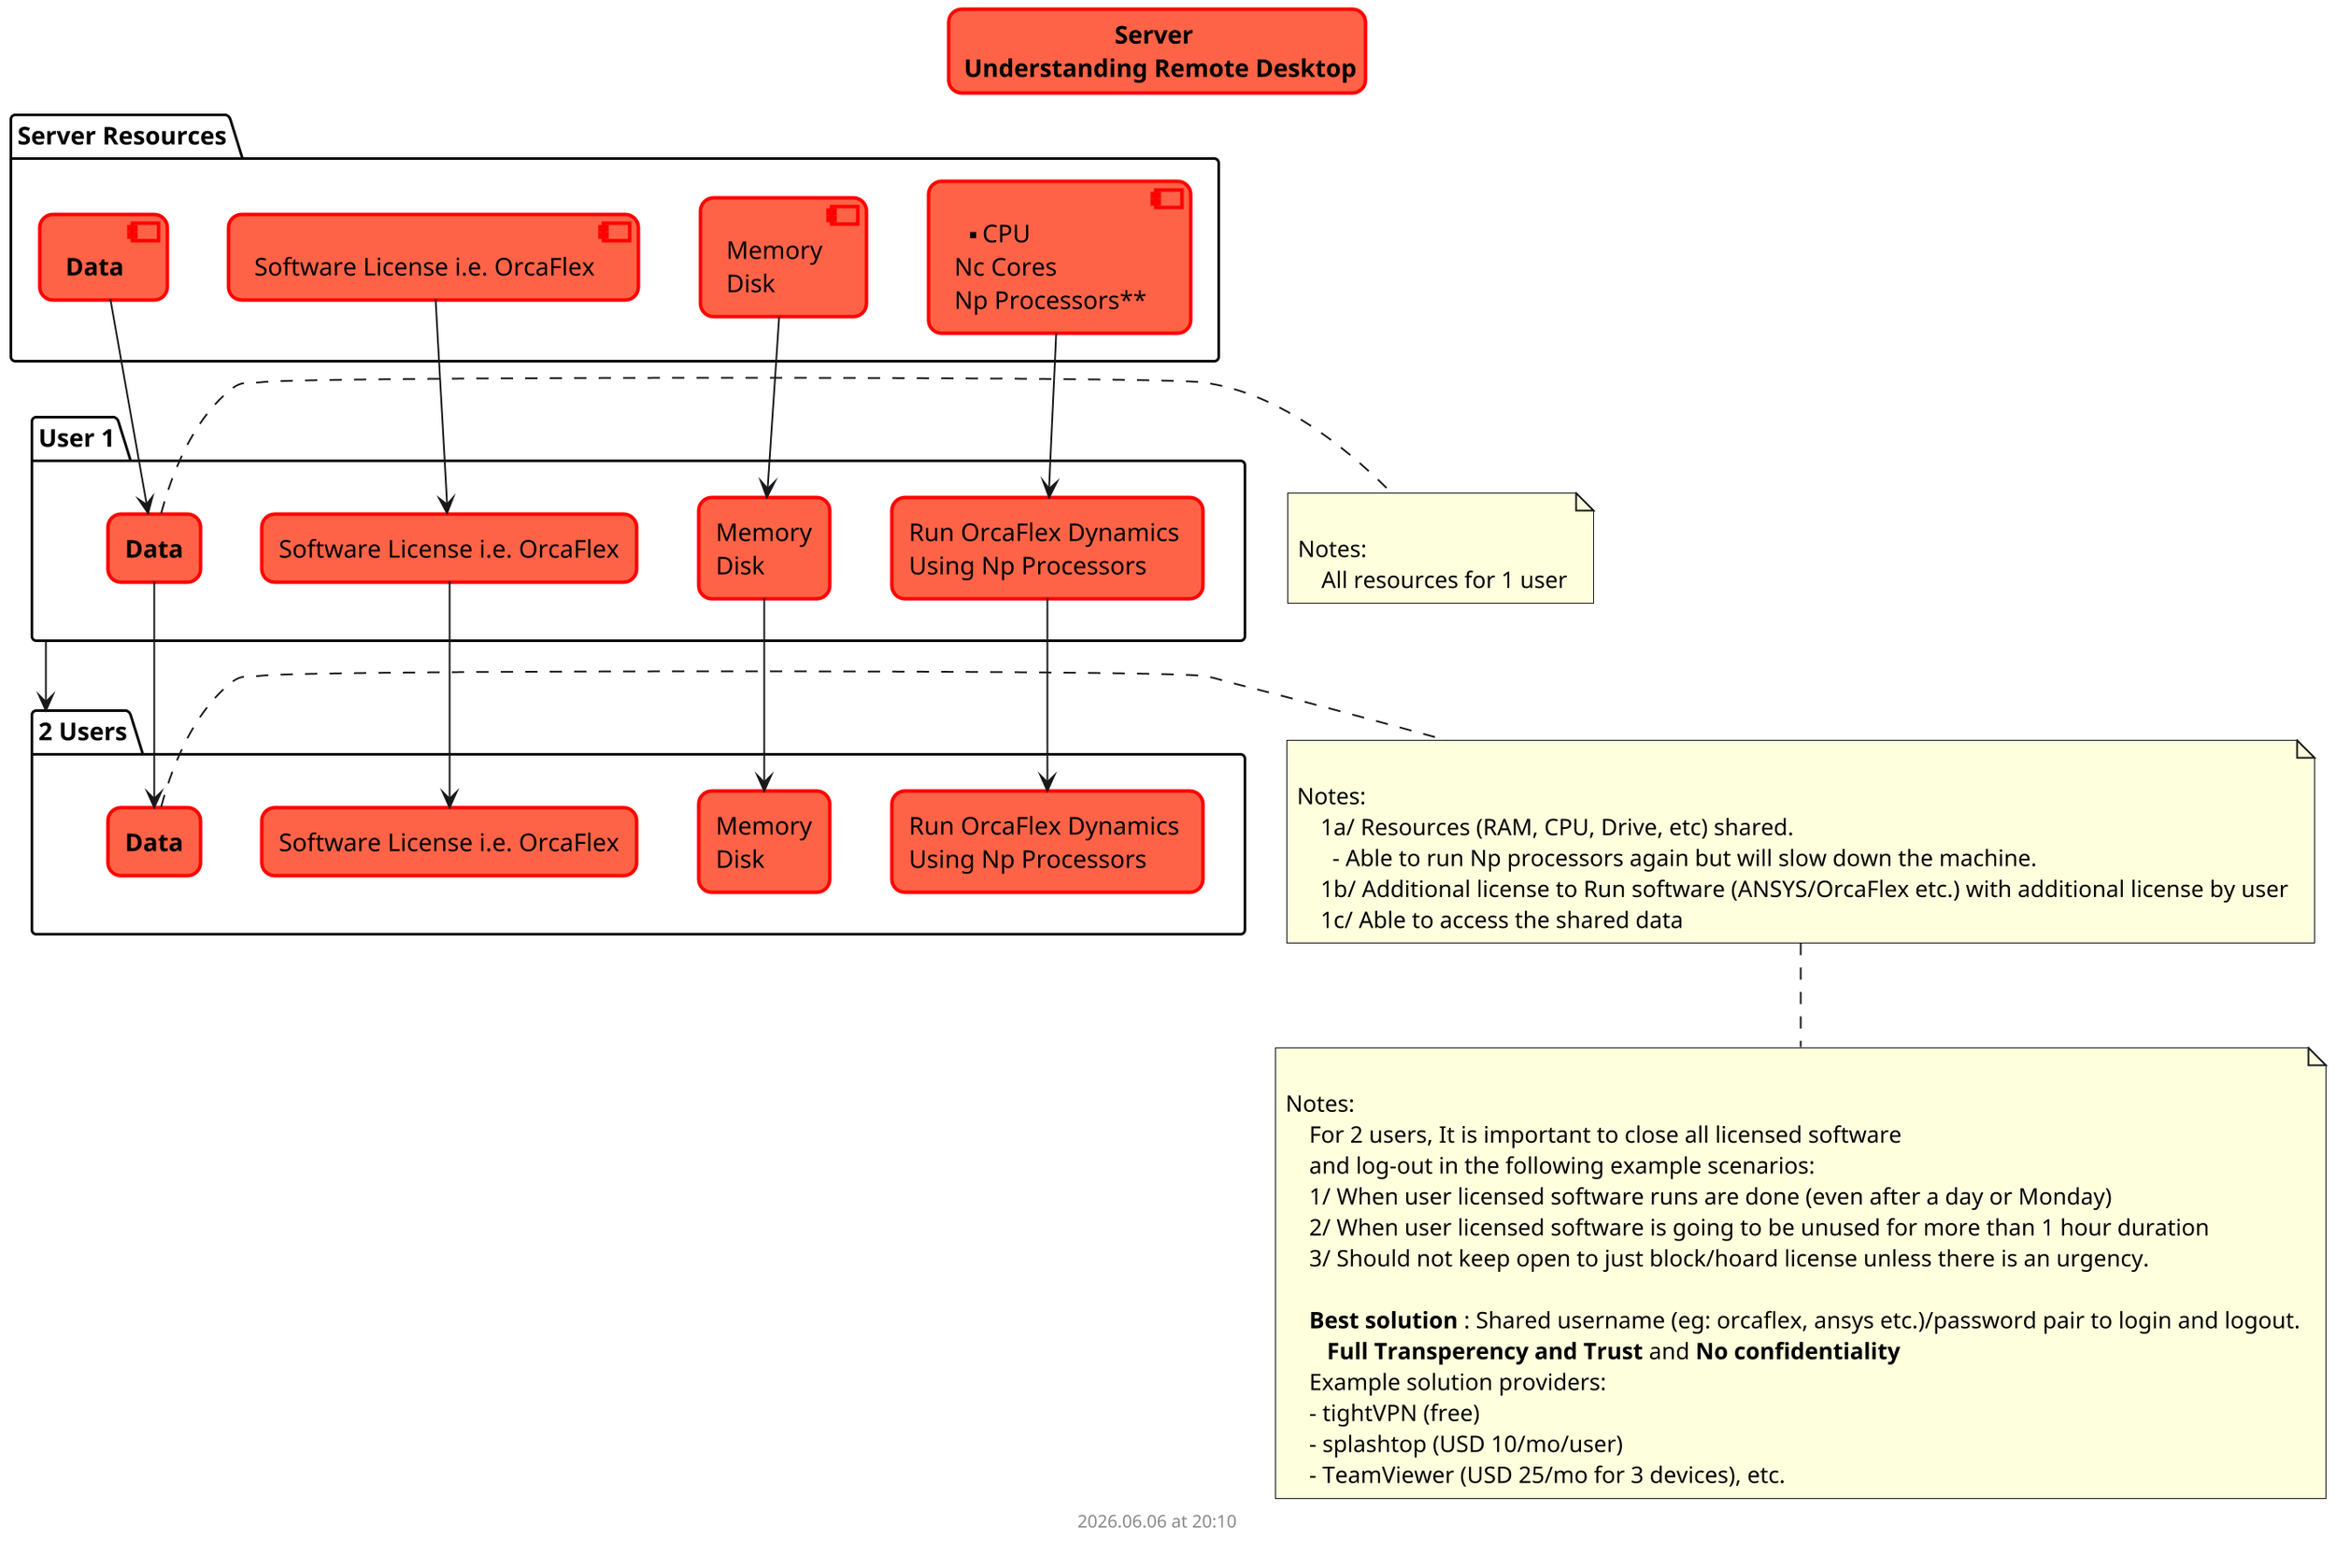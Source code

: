 @startuml server_remote_desktop

scale 2
skinparam titleBorderRoundCorner 15
skinparam titleBorderThickness 2
skinparam titleBorderColor red
skinparam titleBackgroundColor Tomato


title Server \n Understanding Remote Desktop

package "Server Resources" {
    component "**CPU \nNc Cores \nNp Processors**" as CPU
    component "Memory\nDisk" as Memory
    component "Software License i.e. OrcaFlex" as Software
    component "**Data**" as Data
}

package "User 1" as user1 {
    agent "Run OrcaFlex Dynamics \nUsing Np Processors" as CPU_user1
    agent "Memory\nDisk" as Memory_user1
    agent "Software License i.e. OrcaFlex" as Software_user1
    agent "**Data**" as Data_user1
}

note right

    Notes:
        All resources for 1 user
end note

CPU --> CPU_user1
Memory --> Memory_user1
Software --> Software_user1
Data --> Data_user1

package "2 Users" as 2user {
    agent "Run OrcaFlex Dynamics \nUsing Np Processors" as CPU_user2
    agent "Memory\nDisk" as Memory_user2
    agent "Software License i.e. OrcaFlex" as Software_user2
    agent "**Data**" as Data_user2
}

note right

    Notes:
        1a/ Resources (RAM, CPU, Drive, etc) shared. 
          - Able to run Np processors again but will slow down the machine. 
        1b/ Additional license to Run software (ANSYS/OrcaFlex etc.) with additional license by user
        1c/ Able to access the shared data 
end note

user1 --> 2user
CPU_user1 --> CPU_user2
Memory_user1 --> Memory_user2
Software_user1 --> Software_user2
Data_user1 --> Data_user2

note Bottom

    Notes:
        For 2 users, It is important to close all licensed software 
        and log-out in the following example scenarios: 
        1/ When user licensed software runs are done (even after a day or Monday)
        2/ When user licensed software is going to be unused for more than 1 hour duration
        3/ Should not keep open to just block/hoard license unless there is an urgency.

        **Best solution** : Shared username (eg: orcaflex, ansys etc.)/password pair to login and logout.
           **Full Transperency and Trust** and **No confidentiality** 
        Example solution providers:
        - tightVPN (free)
        - splashtop (USD 10/mo/user)
        - TeamViewer (USD 25/mo for 3 devices), etc.
end note


footer
%date("yyyy.MM.dd' at 'HH:mm")
%filename()
end footer

@enduml